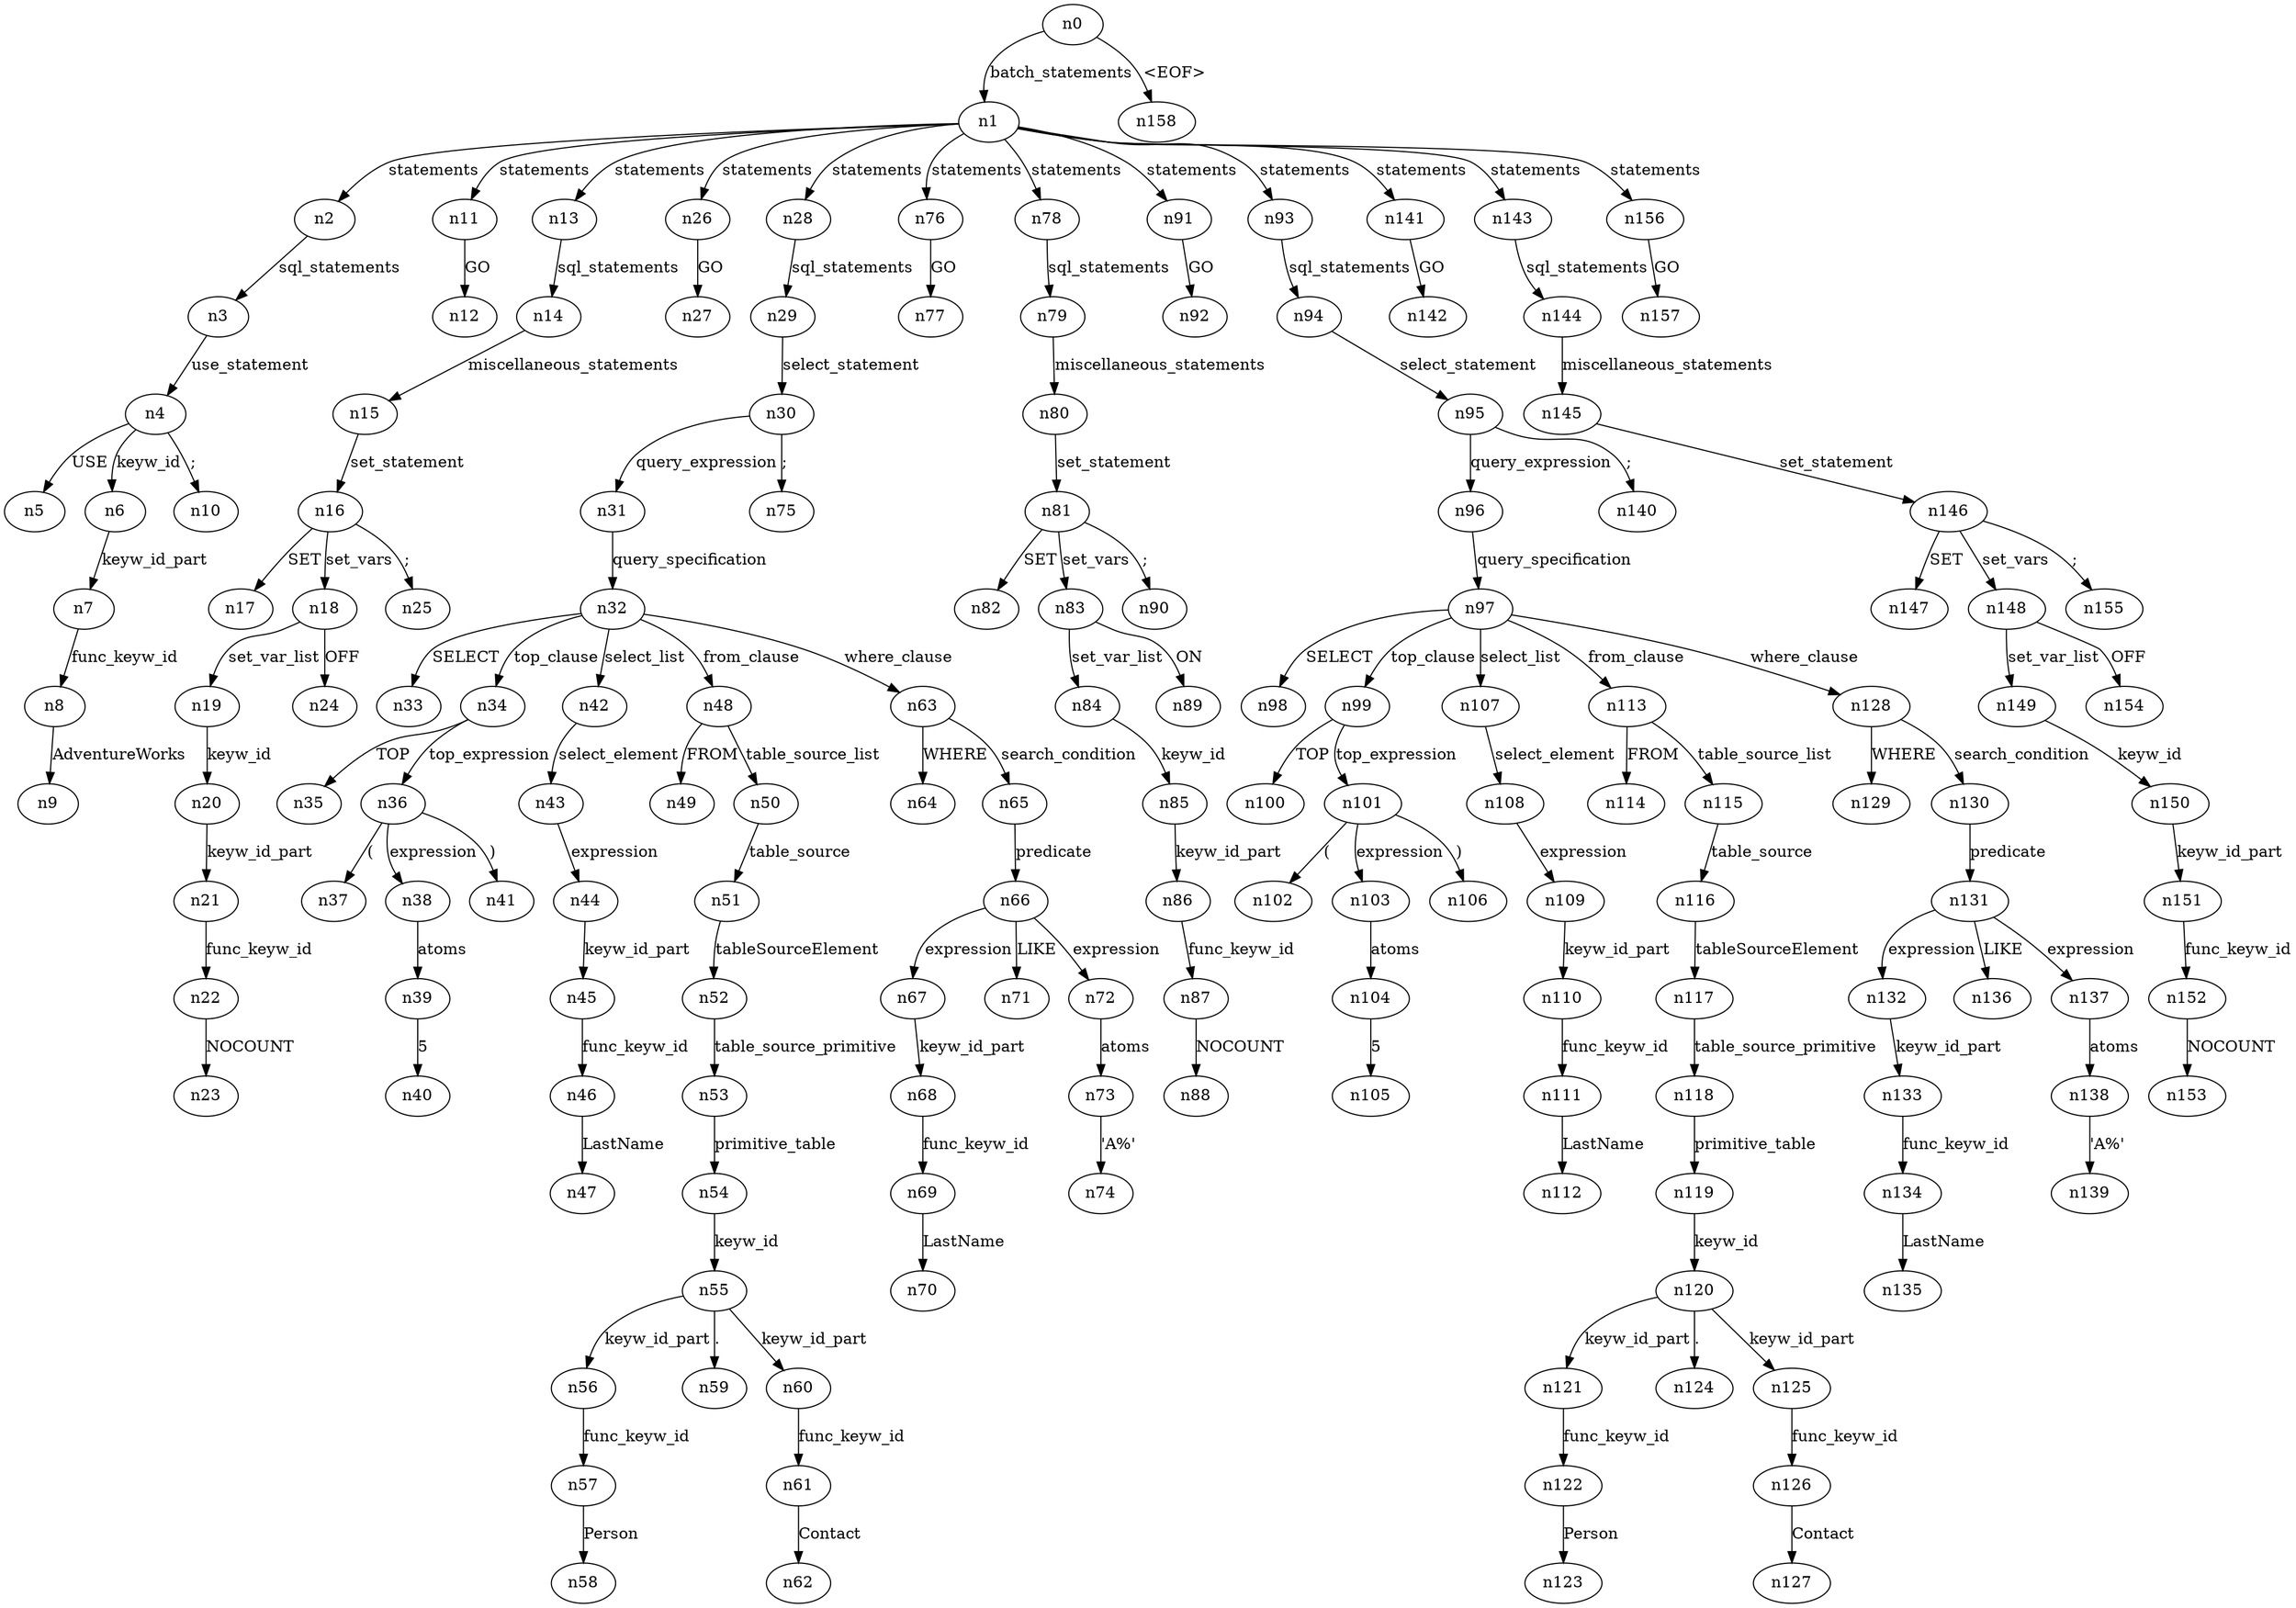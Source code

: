 digraph ParseTree {
  n0 -> n1 [label="batch_statements"];
  n1 -> n2 [label="statements"];
  n2 -> n3 [label="sql_statements"];
  n3 -> n4 [label="use_statement"];
  n4 -> n5 [label="USE"];
  n4 -> n6 [label="keyw_id"];
  n6 -> n7 [label="keyw_id_part"];
  n7 -> n8 [label="func_keyw_id"];
  n8 -> n9 [label="AdventureWorks"];
  n4 -> n10 [label=";"];
  n1 -> n11 [label="statements"];
  n11 -> n12 [label="GO"];
  n1 -> n13 [label="statements"];
  n13 -> n14 [label="sql_statements"];
  n14 -> n15 [label="miscellaneous_statements"];
  n15 -> n16 [label="set_statement"];
  n16 -> n17 [label="SET"];
  n16 -> n18 [label="set_vars"];
  n18 -> n19 [label="set_var_list"];
  n19 -> n20 [label="keyw_id"];
  n20 -> n21 [label="keyw_id_part"];
  n21 -> n22 [label="func_keyw_id"];
  n22 -> n23 [label="NOCOUNT"];
  n18 -> n24 [label="OFF"];
  n16 -> n25 [label=";"];
  n1 -> n26 [label="statements"];
  n26 -> n27 [label="GO"];
  n1 -> n28 [label="statements"];
  n28 -> n29 [label="sql_statements"];
  n29 -> n30 [label="select_statement"];
  n30 -> n31 [label="query_expression"];
  n31 -> n32 [label="query_specification"];
  n32 -> n33 [label="SELECT"];
  n32 -> n34 [label="top_clause"];
  n34 -> n35 [label="TOP"];
  n34 -> n36 [label="top_expression"];
  n36 -> n37 [label="("];
  n36 -> n38 [label="expression"];
  n38 -> n39 [label="atoms"];
  n39 -> n40 [label="5"];
  n36 -> n41 [label=")"];
  n32 -> n42 [label="select_list"];
  n42 -> n43 [label="select_element"];
  n43 -> n44 [label="expression"];
  n44 -> n45 [label="keyw_id_part"];
  n45 -> n46 [label="func_keyw_id"];
  n46 -> n47 [label="LastName"];
  n32 -> n48 [label="from_clause"];
  n48 -> n49 [label="FROM"];
  n48 -> n50 [label="table_source_list"];
  n50 -> n51 [label="table_source"];
  n51 -> n52 [label="tableSourceElement"];
  n52 -> n53 [label="table_source_primitive"];
  n53 -> n54 [label="primitive_table"];
  n54 -> n55 [label="keyw_id"];
  n55 -> n56 [label="keyw_id_part"];
  n56 -> n57 [label="func_keyw_id"];
  n57 -> n58 [label="Person"];
  n55 -> n59 [label="."];
  n55 -> n60 [label="keyw_id_part"];
  n60 -> n61 [label="func_keyw_id"];
  n61 -> n62 [label="Contact"];
  n32 -> n63 [label="where_clause"];
  n63 -> n64 [label="WHERE"];
  n63 -> n65 [label="search_condition"];
  n65 -> n66 [label="predicate"];
  n66 -> n67 [label="expression"];
  n67 -> n68 [label="keyw_id_part"];
  n68 -> n69 [label="func_keyw_id"];
  n69 -> n70 [label="LastName"];
  n66 -> n71 [label="LIKE"];
  n66 -> n72 [label="expression"];
  n72 -> n73 [label="atoms"];
  n73 -> n74 [label="'A%'"];
  n30 -> n75 [label=";"];
  n1 -> n76 [label="statements"];
  n76 -> n77 [label="GO"];
  n1 -> n78 [label="statements"];
  n78 -> n79 [label="sql_statements"];
  n79 -> n80 [label="miscellaneous_statements"];
  n80 -> n81 [label="set_statement"];
  n81 -> n82 [label="SET"];
  n81 -> n83 [label="set_vars"];
  n83 -> n84 [label="set_var_list"];
  n84 -> n85 [label="keyw_id"];
  n85 -> n86 [label="keyw_id_part"];
  n86 -> n87 [label="func_keyw_id"];
  n87 -> n88 [label="NOCOUNT"];
  n83 -> n89 [label="ON"];
  n81 -> n90 [label=";"];
  n1 -> n91 [label="statements"];
  n91 -> n92 [label="GO"];
  n1 -> n93 [label="statements"];
  n93 -> n94 [label="sql_statements"];
  n94 -> n95 [label="select_statement"];
  n95 -> n96 [label="query_expression"];
  n96 -> n97 [label="query_specification"];
  n97 -> n98 [label="SELECT"];
  n97 -> n99 [label="top_clause"];
  n99 -> n100 [label="TOP"];
  n99 -> n101 [label="top_expression"];
  n101 -> n102 [label="("];
  n101 -> n103 [label="expression"];
  n103 -> n104 [label="atoms"];
  n104 -> n105 [label="5"];
  n101 -> n106 [label=")"];
  n97 -> n107 [label="select_list"];
  n107 -> n108 [label="select_element"];
  n108 -> n109 [label="expression"];
  n109 -> n110 [label="keyw_id_part"];
  n110 -> n111 [label="func_keyw_id"];
  n111 -> n112 [label="LastName"];
  n97 -> n113 [label="from_clause"];
  n113 -> n114 [label="FROM"];
  n113 -> n115 [label="table_source_list"];
  n115 -> n116 [label="table_source"];
  n116 -> n117 [label="tableSourceElement"];
  n117 -> n118 [label="table_source_primitive"];
  n118 -> n119 [label="primitive_table"];
  n119 -> n120 [label="keyw_id"];
  n120 -> n121 [label="keyw_id_part"];
  n121 -> n122 [label="func_keyw_id"];
  n122 -> n123 [label="Person"];
  n120 -> n124 [label="."];
  n120 -> n125 [label="keyw_id_part"];
  n125 -> n126 [label="func_keyw_id"];
  n126 -> n127 [label="Contact"];
  n97 -> n128 [label="where_clause"];
  n128 -> n129 [label="WHERE"];
  n128 -> n130 [label="search_condition"];
  n130 -> n131 [label="predicate"];
  n131 -> n132 [label="expression"];
  n132 -> n133 [label="keyw_id_part"];
  n133 -> n134 [label="func_keyw_id"];
  n134 -> n135 [label="LastName"];
  n131 -> n136 [label="LIKE"];
  n131 -> n137 [label="expression"];
  n137 -> n138 [label="atoms"];
  n138 -> n139 [label="'A%'"];
  n95 -> n140 [label=";"];
  n1 -> n141 [label="statements"];
  n141 -> n142 [label="GO"];
  n1 -> n143 [label="statements"];
  n143 -> n144 [label="sql_statements"];
  n144 -> n145 [label="miscellaneous_statements"];
  n145 -> n146 [label="set_statement"];
  n146 -> n147 [label="SET"];
  n146 -> n148 [label="set_vars"];
  n148 -> n149 [label="set_var_list"];
  n149 -> n150 [label="keyw_id"];
  n150 -> n151 [label="keyw_id_part"];
  n151 -> n152 [label="func_keyw_id"];
  n152 -> n153 [label="NOCOUNT"];
  n148 -> n154 [label="OFF"];
  n146 -> n155 [label=";"];
  n1 -> n156 [label="statements"];
  n156 -> n157 [label="GO"];
  n0 -> n158 [label="<EOF>"];
}